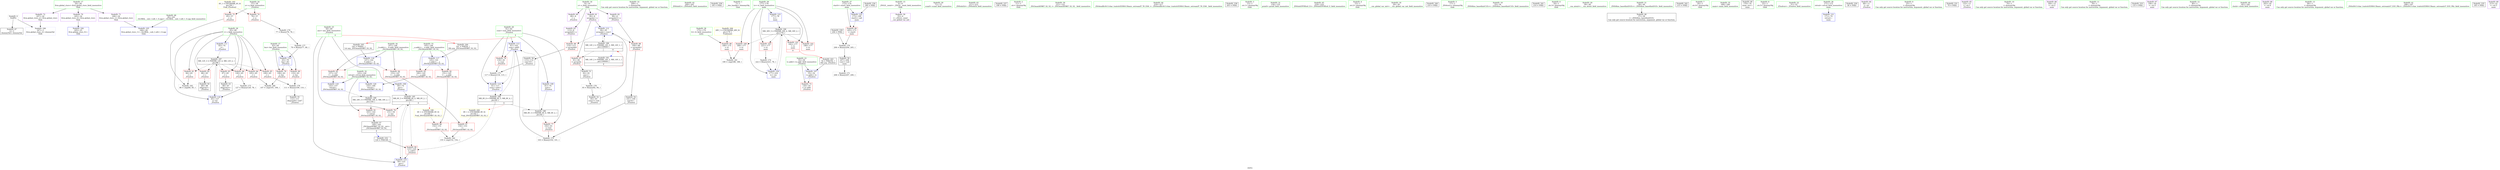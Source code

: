 digraph "SVFG" {
	label="SVFG";

	Node0x55af46335e50 [shape=record,color=grey,label="{NodeID: 0\nNullPtr}"];
	Node0x55af46335e50 -> Node0x55af4634c830[style=solid];
	Node0x55af46335e50 -> Node0x55af4634c970[style=solid];
	Node0x55af46355e50 [shape=record,color=grey,label="{NodeID: 180\n107 = cmp(105, 106, )\n}"];
	Node0x55af4634d210 [shape=record,color=red,label="{NodeID: 97\n154\<--153\n\<--\n_ZSt3maxIiERKT_S2_S2_\n}"];
	Node0x55af4634d210 -> Node0x55af46356150[style=solid];
	Node0x55af4634a9a0 [shape=record,color=green,label="{NodeID: 14\n209\<--1\n\<--dummyObj\nCan only get source location for instruction, argument, global var or function.}"];
	Node0x55af4634cdb0 [shape=record,color=blue,label="{NodeID: 111\n65\<--74\ni\<--\n_Z5solvei\n}"];
	Node0x55af4634cdb0 -> Node0x55af4635c850[style=dashed];
	Node0x55af4634b6b0 [shape=record,color=green,label="{NodeID: 28\n65\<--66\ni\<--i_field_insensitive\n_Z5solvei\n}"];
	Node0x55af4634b6b0 -> Node0x55af4634f4e0[style=solid];
	Node0x55af4634b6b0 -> Node0x55af4634f5b0[style=solid];
	Node0x55af4634b6b0 -> Node0x55af4634f680[style=solid];
	Node0x55af4634b6b0 -> Node0x55af4634f750[style=solid];
	Node0x55af4634b6b0 -> Node0x55af4634f820[style=solid];
	Node0x55af4634b6b0 -> Node0x55af4634f8f0[style=solid];
	Node0x55af4634b6b0 -> Node0x55af4634cdb0[style=solid];
	Node0x55af4634b6b0 -> Node0x55af46352200[style=solid];
	Node0x55af4634c330 [shape=record,color=green,label="{NodeID: 42\n200\<--201\n_ZNSolsEi\<--_ZNSolsEi_field_insensitive\n}"];
	Node0x55af4634e000 [shape=record,color=black,label="{NodeID: 56\n115\<--114\nconv10\<--\n_Z5solvei\n}"];
	Node0x55af4634e000 -> Node0x55af463556d0[style=solid];
	Node0x55af4636ada0 [shape=record,color=black,label="{NodeID: 236\n195 = PHI()\n}"];
	Node0x55af4634eb60 [shape=record,color=purple,label="{NodeID: 70\n245\<--24\nllvm.global_ctors_0\<--llvm.global_ctors\nGlob }"];
	Node0x55af4634eb60 -> Node0x55af4634d7c0[style=solid];
	Node0x55af4634f750 [shape=record,color=red,label="{NodeID: 84\n105\<--65\n\<--i\n_Z5solvei\n}"];
	Node0x55af4634f750 -> Node0x55af46355e50[style=solid];
	Node0x55af463499a0 [shape=record,color=green,label="{NodeID: 1\n7\<--1\n__dso_handle\<--dummyObj\nGlob }"];
	Node0x55af46355fd0 [shape=record,color=grey,label="{NodeID: 181\n190 = cmp(188, 189, )\n}"];
	Node0x55af4634d2e0 [shape=record,color=red,label="{NodeID: 98\n205\<--173\n\<--startt\nmain\n}"];
	Node0x55af4634d2e0 -> Node0x55af46354f50[style=solid];
	Node0x55af4634aaa0 [shape=record,color=green,label="{NodeID: 15\n4\<--6\n_ZStL8__ioinit\<--_ZStL8__ioinit_field_insensitive\nGlob }"];
	Node0x55af4634aaa0 -> Node0x55af4634e270[style=solid];
	Node0x55af4634ce80 [shape=record,color=blue,label="{NodeID: 112\n90\<--95\narrayidx\<--conv1\n_Z5solvei\n}"];
	Node0x55af4634ce80 -> Node0x55af4634fa90[style=dashed];
	Node0x55af4634ce80 -> Node0x55af4634fb60[style=dashed];
	Node0x55af4634ce80 -> Node0x55af4635cd50[style=dashed];
	Node0x55af4634b780 [shape=record,color=green,label="{NodeID: 29\n71\<--72\nscanf\<--scanf_field_insensitive\n}"];
	Node0x55af4634c430 [shape=record,color=green,label="{NodeID: 43\n211\<--212\n_ZNSolsEd\<--_ZNSolsEd_field_insensitive\n}"];
	Node0x55af4634e0d0 [shape=record,color=black,label="{NodeID: 57\n140\<--163\n_ZSt3maxIiERKT_S2_S2__ret\<--\n_ZSt3maxIiERKT_S2_S2_\n|{<s0>4}}"];
	Node0x55af4634e0d0:s0 -> Node0x55af4636a940[style=solid,color=blue];
	Node0x55af4636aea0 [shape=record,color=black,label="{NodeID: 237\n199 = PHI()\n}"];
	Node0x55af4634ec60 [shape=record,color=purple,label="{NodeID: 71\n246\<--24\nllvm.global_ctors_1\<--llvm.global_ctors\nGlob }"];
	Node0x55af4634ec60 -> Node0x55af4634d8c0[style=solid];
	Node0x55af4634f820 [shape=record,color=red,label="{NodeID: 85\n109\<--65\n\<--i\n_Z5solvei\n}"];
	Node0x55af4634f820 -> Node0x55af46355b50[style=solid];
	Node0x55af46349a30 [shape=record,color=green,label="{NodeID: 2\n11\<--1\n.str\<--dummyObj\nGlob }"];
	Node0x55af46356150 [shape=record,color=grey,label="{NodeID: 182\n155 = cmp(152, 154, )\n}"];
	Node0x55af4634d3b0 [shape=record,color=red,label="{NodeID: 99\n189\<--175\n\<--tt\nmain\n}"];
	Node0x55af4634d3b0 -> Node0x55af46355fd0[style=solid];
	Node0x55af4634aba0 [shape=record,color=green,label="{NodeID: 16\n8\<--10\ns\<--s_field_insensitive\nGlob }"];
	Node0x55af4634aba0 -> Node0x55af4634e340[style=solid];
	Node0x55af4634aba0 -> Node0x55af4634e410[style=solid];
	Node0x55af4634aba0 -> Node0x55af4634e4e0[style=solid];
	Node0x55af4634aba0 -> Node0x55af4634e5b0[style=solid];
	Node0x55af4634cf50 [shape=record,color=blue,label="{NodeID: 113\n61\<--103\nsum\<--add5\n_Z5solvei\n}"];
	Node0x55af4634cf50 -> Node0x55af4634f270[style=dashed];
	Node0x55af4634cf50 -> Node0x55af4634d020[style=dashed];
	Node0x55af4634cf50 -> Node0x55af4635b950[style=dashed];
	Node0x55af4634b880 [shape=record,color=green,label="{NodeID: 30\n121\<--122\n_ZSt3maxIiERKT_S2_S2_\<--_ZSt3maxIiERKT_S2_S2__field_insensitive\n}"];
	Node0x55af4634c530 [shape=record,color=green,label="{NodeID: 44\n216\<--217\n_ZSt4endlIcSt11char_traitsIcEERSt13basic_ostreamIT_T0_ES6_\<--_ZSt4endlIcSt11char_traitsIcEERSt13basic_ostreamIT_T0_ES6__field_insensitive\n}"];
	Node0x55af4634e1a0 [shape=record,color=black,label="{NodeID: 58\n207\<--206\nconv\<--sub\nmain\n}"];
	Node0x55af4634e1a0 -> Node0x55af463550d0[style=solid];
	Node0x55af4636afa0 [shape=record,color=black,label="{NodeID: 238\n203 = PHI()\n}"];
	Node0x55af4634ed60 [shape=record,color=purple,label="{NodeID: 72\n247\<--24\nllvm.global_ctors_2\<--llvm.global_ctors\nGlob }"];
	Node0x55af4634ed60 -> Node0x55af4634c970[style=solid];
	Node0x55af4634f8f0 [shape=record,color=red,label="{NodeID: 86\n126\<--65\n\<--i\n_Z5solvei\n}"];
	Node0x55af4634f8f0 -> Node0x55af463553d0[style=solid];
	Node0x55af46349ac0 [shape=record,color=green,label="{NodeID: 3\n13\<--1\n.str.1\<--dummyObj\nGlob }"];
	Node0x55af463562d0 [shape=record,color=grey,label="{NodeID: 183\n86 = cmp(84, 85, )\n}"];
	Node0x55af4634d480 [shape=record,color=red,label="{NodeID: 100\n188\<--177\n\<--tc\nmain\n}"];
	Node0x55af4634d480 -> Node0x55af46355fd0[style=solid];
	Node0x55af4634aca0 [shape=record,color=green,label="{NodeID: 17\n24\<--28\nllvm.global_ctors\<--llvm.global_ctors_field_insensitive\nGlob }"];
	Node0x55af4634aca0 -> Node0x55af4634eb60[style=solid];
	Node0x55af4634aca0 -> Node0x55af4634ec60[style=solid];
	Node0x55af4634aca0 -> Node0x55af4634ed60[style=solid];
	Node0x55af4634d020 [shape=record,color=blue,label="{NodeID: 114\n61\<--117\nsum\<--sub11\n_Z5solvei\n}"];
	Node0x55af4634d020 -> Node0x55af4635b950[style=dashed];
	Node0x55af4634b980 [shape=record,color=green,label="{NodeID: 31\n134\<--135\nprintf\<--printf_field_insensitive\n}"];
	Node0x55af4634c630 [shape=record,color=green,label="{NodeID: 45\n218\<--219\n_ZNSolsEPFRSoS_E\<--_ZNSolsEPFRSoS_E_field_insensitive\n}"];
	Node0x55af4634e270 [shape=record,color=purple,label="{NodeID: 59\n35\<--4\n\<--_ZStL8__ioinit\n__cxx_global_var_init\n}"];
	Node0x55af4636b0a0 [shape=record,color=black,label="{NodeID: 239\n204 = PHI()\n}"];
	Node0x55af4636b0a0 -> Node0x55af46354f50[style=solid];
	Node0x55af4634ee60 [shape=record,color=red,label="{NodeID: 73\n130\<--55\n\<--tc.addr\n_Z5solvei\n}"];
	Node0x55af46354f50 [shape=record,color=grey,label="{NodeID: 170\n206 = Binary(204, 205, )\n}"];
	Node0x55af46354f50 -> Node0x55af4634e1a0[style=solid];
	Node0x55af4634f9c0 [shape=record,color=red,label="{NodeID: 87\n91\<--90\n\<--arrayidx\n_Z5solvei\n}"];
	Node0x55af4634f9c0 -> Node0x55af4634dbf0[style=solid];
	Node0x55af46349b50 [shape=record,color=green,label="{NodeID: 4\n15\<--1\n.str.2\<--dummyObj\nGlob }"];
	Node0x55af4635b950 [shape=record,color=black,label="{NodeID: 184\nMR_8V_6 = PHI(MR_8V_5, MR_8V_4, )\npts\{62 \}\n|{|<s2>4}}"];
	Node0x55af4635b950 -> Node0x55af4634fc30[style=dashed];
	Node0x55af4635b950 -> Node0x55af4635c350[style=dashed];
	Node0x55af4635b950:s2 -> Node0x55af463602c0[style=dashed,color=red];
	Node0x55af4634d550 [shape=record,color=red,label="{NodeID: 101\n192\<--177\n\<--tc\nmain\n|{<s0>8}}"];
	Node0x55af4634d550:s0 -> Node0x55af4636b470[style=solid,color=red];
	Node0x55af4634ada0 [shape=record,color=green,label="{NodeID: 18\n29\<--30\n__cxx_global_var_init\<--__cxx_global_var_init_field_insensitive\n}"];
	Node0x55af46352130 [shape=record,color=blue,label="{NodeID: 115\n59\<--123\nans\<--\n_Z5solvei\n}"];
	Node0x55af46352130 -> Node0x55af4635be50[style=dashed];
	Node0x55af4634ba80 [shape=record,color=green,label="{NodeID: 32\n143\<--144\nretval\<--retval_field_insensitive\n_ZSt3maxIiERKT_S2_S2_\n}"];
	Node0x55af4634ba80 -> Node0x55af4634fd00[style=solid];
	Node0x55af4634ba80 -> Node0x55af46352470[style=solid];
	Node0x55af4634ba80 -> Node0x55af46352540[style=solid];
	Node0x55af4634c730 [shape=record,color=green,label="{NodeID: 46\n26\<--241\n_GLOBAL__sub_I_wifi_1_0.cpp\<--_GLOBAL__sub_I_wifi_1_0.cpp_field_insensitive\n}"];
	Node0x55af4634c730 -> Node0x55af4634d8c0[style=solid];
	Node0x55af4634e340 [shape=record,color=purple,label="{NodeID: 60\n69\<--8\n\<--s\n_Z5solvei\n}"];
	Node0x55af4636b1a0 [shape=record,color=black,label="{NodeID: 240\n210 = PHI()\n}"];
	Node0x55af4634ef30 [shape=record,color=red,label="{NodeID: 74\n76\<--57\n\<--n\n_Z5solvei\n}"];
	Node0x55af4634ef30 -> Node0x55af46355cd0[style=solid];
	Node0x55af463550d0 [shape=record,color=grey,label="{NodeID: 171\n208 = Binary(207, 209, )\n}"];
	Node0x55af4634fa90 [shape=record,color=red,label="{NodeID: 88\n100\<--99\n\<--arrayidx3\n_Z5solvei\n}"];
	Node0x55af4634fa90 -> Node0x55af4634de60[style=solid];
	Node0x55af4634a460 [shape=record,color=green,label="{NodeID: 5\n17\<--1\n_ZSt4cerr\<--dummyObj\nGlob }"];
	Node0x55af4635be50 [shape=record,color=black,label="{NodeID: 185\nMR_6V_3 = PHI(MR_6V_4, MR_6V_2, )\npts\{60 \}\n|{|<s3>4}}"];
	Node0x55af4635be50 -> Node0x55af4634f0d0[style=dashed];
	Node0x55af4635be50 -> Node0x55af4634fc30[style=dashed];
	Node0x55af4635be50 -> Node0x55af46352130[style=dashed];
	Node0x55af4635be50:s3 -> Node0x55af463601b0[style=dashed,color=red];
	Node0x55af4634d620 [shape=record,color=red,label="{NodeID: 102\n198\<--177\n\<--tc\nmain\n}"];
	Node0x55af4634aea0 [shape=record,color=green,label="{NodeID: 19\n33\<--34\n_ZNSt8ios_base4InitC1Ev\<--_ZNSt8ios_base4InitC1Ev_field_insensitive\n}"];
	Node0x55af463601b0 [shape=record,color=yellow,style=double,label="{NodeID: 199\n6V_1 = ENCHI(MR_6V_0)\npts\{60 \}\nFun[_ZSt3maxIiERKT_S2_S2_]}"];
	Node0x55af463601b0 -> Node0x55af4634d140[style=dashed];
	Node0x55af46352200 [shape=record,color=blue,label="{NodeID: 116\n65\<--127\ni\<--inc\n_Z5solvei\n}"];
	Node0x55af46352200 -> Node0x55af4635c850[style=dashed];
	Node0x55af4634bb50 [shape=record,color=green,label="{NodeID: 33\n145\<--146\n__a.addr\<--__a.addr_field_insensitive\n_ZSt3maxIiERKT_S2_S2_\n}"];
	Node0x55af4634bb50 -> Node0x55af4634fdd0[style=solid];
	Node0x55af4634bb50 -> Node0x55af4634fea0[style=solid];
	Node0x55af4634bb50 -> Node0x55af463522d0[style=solid];
	Node0x55af4634c830 [shape=record,color=black,label="{NodeID: 47\n2\<--3\ndummyVal\<--dummyVal\n}"];
	Node0x55af4634e410 [shape=record,color=purple,label="{NodeID: 61\n90\<--8\narrayidx\<--s\n_Z5solvei\n}"];
	Node0x55af4634e410 -> Node0x55af4634f9c0[style=solid];
	Node0x55af4634e410 -> Node0x55af4634ce80[style=solid];
	Node0x55af4636b2a0 [shape=record,color=black,label="{NodeID: 241\n214 = PHI()\n}"];
	Node0x55af4634f000 [shape=record,color=red,label="{NodeID: 75\n85\<--57\n\<--n\n_Z5solvei\n}"];
	Node0x55af4634f000 -> Node0x55af463562d0[style=solid];
	Node0x55af46355250 [shape=record,color=grey,label="{NodeID: 172\n103 = Binary(102, 101, )\n}"];
	Node0x55af46355250 -> Node0x55af4634cf50[style=solid];
	Node0x55af4634fb60 [shape=record,color=red,label="{NodeID: 89\n114\<--113\n\<--arrayidx9\n_Z5solvei\n}"];
	Node0x55af4634fb60 -> Node0x55af4634e000[style=solid];
	Node0x55af4634a4f0 [shape=record,color=green,label="{NodeID: 6\n18\<--1\n.str.3\<--dummyObj\nGlob }"];
	Node0x55af4635c350 [shape=record,color=black,label="{NodeID: 186\nMR_8V_3 = PHI(MR_8V_6, MR_8V_2, )\npts\{62 \}\n}"];
	Node0x55af4635c350 -> Node0x55af4634f1a0[style=dashed];
	Node0x55af4635c350 -> Node0x55af4634cf50[style=dashed];
	Node0x55af4634d6f0 [shape=record,color=red,label="{NodeID: 103\n221\<--177\n\<--tc\nmain\n}"];
	Node0x55af4634d6f0 -> Node0x55af46355550[style=solid];
	Node0x55af4634afa0 [shape=record,color=green,label="{NodeID: 20\n39\<--40\n__cxa_atexit\<--__cxa_atexit_field_insensitive\n}"];
	Node0x55af463602c0 [shape=record,color=yellow,style=double,label="{NodeID: 200\n8V_1 = ENCHI(MR_8V_0)\npts\{62 \}\nFun[_ZSt3maxIiERKT_S2_S2_]}"];
	Node0x55af463602c0 -> Node0x55af4634d210[style=dashed];
	Node0x55af463522d0 [shape=record,color=blue,label="{NodeID: 117\n145\<--141\n__a.addr\<--__a\n_ZSt3maxIiERKT_S2_S2_\n}"];
	Node0x55af463522d0 -> Node0x55af4634fdd0[style=dashed];
	Node0x55af463522d0 -> Node0x55af4634fea0[style=dashed];
	Node0x55af4634bc20 [shape=record,color=green,label="{NodeID: 34\n147\<--148\n__b.addr\<--__b.addr_field_insensitive\n_ZSt3maxIiERKT_S2_S2_\n}"];
	Node0x55af4634bc20 -> Node0x55af4634ff70[style=solid];
	Node0x55af4634bc20 -> Node0x55af46350040[style=solid];
	Node0x55af4634bc20 -> Node0x55af463523a0[style=solid];
	Node0x55af4634d950 [shape=record,color=black,label="{NodeID: 48\n37\<--38\n\<--_ZNSt8ios_base4InitD1Ev\nCan only get source location for instruction, argument, global var or function.}"];
	Node0x55af4634e4e0 [shape=record,color=purple,label="{NodeID: 62\n99\<--8\narrayidx3\<--s\n_Z5solvei\n}"];
	Node0x55af4634e4e0 -> Node0x55af4634fa90[style=solid];
	Node0x55af4636b3a0 [shape=record,color=black,label="{NodeID: 242\n215 = PHI()\n}"];
	Node0x55af4634f0d0 [shape=record,color=red,label="{NodeID: 76\n131\<--59\n\<--ans\n_Z5solvei\n}"];
	Node0x55af463553d0 [shape=record,color=grey,label="{NodeID: 173\n127 = Binary(126, 78, )\n}"];
	Node0x55af463553d0 -> Node0x55af46352200[style=solid];
	Node0x55af4634fc30 [shape=record,color=red,label="{NodeID: 90\n123\<--120\n\<--call12\n_Z5solvei\n}"];
	Node0x55af4634fc30 -> Node0x55af46352130[style=solid];
	Node0x55af4634a580 [shape=record,color=green,label="{NodeID: 7\n20\<--1\n.str.4\<--dummyObj\nGlob }"];
	Node0x55af4635c850 [shape=record,color=black,label="{NodeID: 187\nMR_12V_3 = PHI(MR_12V_4, MR_12V_2, )\npts\{66 \}\n}"];
	Node0x55af4635c850 -> Node0x55af4634f4e0[style=dashed];
	Node0x55af4635c850 -> Node0x55af4634f5b0[style=dashed];
	Node0x55af4635c850 -> Node0x55af4634f680[style=dashed];
	Node0x55af4635c850 -> Node0x55af4634f750[style=dashed];
	Node0x55af4635c850 -> Node0x55af4634f820[style=dashed];
	Node0x55af4635c850 -> Node0x55af4634f8f0[style=dashed];
	Node0x55af4635c850 -> Node0x55af46352200[style=dashed];
	Node0x55af4634d7c0 [shape=record,color=blue,label="{NodeID: 104\n245\<--25\nllvm.global_ctors_0\<--\nGlob }"];
	Node0x55af4634b0a0 [shape=record,color=green,label="{NodeID: 21\n38\<--44\n_ZNSt8ios_base4InitD1Ev\<--_ZNSt8ios_base4InitD1Ev_field_insensitive\n}"];
	Node0x55af4634b0a0 -> Node0x55af4634d950[style=solid];
	Node0x55af463523a0 [shape=record,color=blue,label="{NodeID: 118\n147\<--142\n__b.addr\<--__b\n_ZSt3maxIiERKT_S2_S2_\n}"];
	Node0x55af463523a0 -> Node0x55af4634ff70[style=dashed];
	Node0x55af463523a0 -> Node0x55af46350040[style=dashed];
	Node0x55af4634bcf0 [shape=record,color=green,label="{NodeID: 35\n168\<--169\nmain\<--main_field_insensitive\n}"];
	Node0x55af4634da50 [shape=record,color=black,label="{NodeID: 49\n170\<--74\nmain_ret\<--\nmain\n}"];
	Node0x55af4634e5b0 [shape=record,color=purple,label="{NodeID: 63\n113\<--8\narrayidx9\<--s\n_Z5solvei\n}"];
	Node0x55af4634e5b0 -> Node0x55af4634fb60[style=solid];
	Node0x55af4636b470 [shape=record,color=black,label="{NodeID: 243\n54 = PHI(192, )\n0th arg _Z5solvei }"];
	Node0x55af4636b470 -> Node0x55af4634ca70[style=solid];
	Node0x55af4634f1a0 [shape=record,color=red,label="{NodeID: 77\n102\<--61\n\<--sum\n_Z5solvei\n}"];
	Node0x55af4634f1a0 -> Node0x55af46355250[style=solid];
	Node0x55af46355550 [shape=record,color=grey,label="{NodeID: 174\n222 = Binary(221, 78, )\n}"];
	Node0x55af46355550 -> Node0x55af46352880[style=solid];
	Node0x55af4634fd00 [shape=record,color=red,label="{NodeID: 91\n163\<--143\n\<--retval\n_ZSt3maxIiERKT_S2_S2_\n}"];
	Node0x55af4634fd00 -> Node0x55af4634e0d0[style=solid];
	Node0x55af4634a610 [shape=record,color=green,label="{NodeID: 8\n22\<--1\n.str.5\<--dummyObj\nGlob }"];
	Node0x55af4635cd50 [shape=record,color=black,label="{NodeID: 188\nMR_14V_2 = PHI(MR_14V_3, MR_14V_1, )\npts\{100000 \}\n|{|<s2>8}}"];
	Node0x55af4635cd50 -> Node0x55af4634f9c0[style=dashed];
	Node0x55af4635cd50 -> Node0x55af4634ce80[style=dashed];
	Node0x55af4635cd50:s2 -> Node0x55af4635dc50[style=dashed,color=blue];
	Node0x55af4634d8c0 [shape=record,color=blue,label="{NodeID: 105\n246\<--26\nllvm.global_ctors_1\<--_GLOBAL__sub_I_wifi_1_0.cpp\nGlob }"];
	Node0x55af4634b1a0 [shape=record,color=green,label="{NodeID: 22\n51\<--52\n_Z5solvei\<--_Z5solvei_field_insensitive\n}"];
	Node0x55af46352470 [shape=record,color=blue,label="{NodeID: 119\n143\<--157\nretval\<--\n_ZSt3maxIiERKT_S2_S2_\n}"];
	Node0x55af46352470 -> Node0x55af4635d250[style=dashed];
	Node0x55af4634bdf0 [shape=record,color=green,label="{NodeID: 36\n171\<--172\nretval\<--retval_field_insensitive\nmain\n}"];
	Node0x55af4634bdf0 -> Node0x55af46352610[style=solid];
	Node0x55af4634db20 [shape=record,color=black,label="{NodeID: 50\n89\<--88\nidxprom\<--\n_Z5solvei\n}"];
	Node0x55af46114110 [shape=record,color=black,label="{NodeID: 230\n36 = PHI()\n}"];
	Node0x55af4634e680 [shape=record,color=purple,label="{NodeID: 64\n68\<--11\n\<--.str\n_Z5solvei\n}"];
	Node0x55af4636b630 [shape=record,color=black,label="{NodeID: 244\n141 = PHI(59, )\n0th arg _ZSt3maxIiERKT_S2_S2_ }"];
	Node0x55af4636b630 -> Node0x55af463522d0[style=solid];
	Node0x55af4634f270 [shape=record,color=red,label="{NodeID: 78\n116\<--61\n\<--sum\n_Z5solvei\n}"];
	Node0x55af4634f270 -> Node0x55af463556d0[style=solid];
	Node0x55af463556d0 [shape=record,color=grey,label="{NodeID: 175\n117 = Binary(116, 115, )\n}"];
	Node0x55af463556d0 -> Node0x55af4634d020[style=solid];
	Node0x55af4634fdd0 [shape=record,color=red,label="{NodeID: 92\n151\<--145\n\<--__a.addr\n_ZSt3maxIiERKT_S2_S2_\n}"];
	Node0x55af4634fdd0 -> Node0x55af4634d140[style=solid];
	Node0x55af4634a6a0 [shape=record,color=green,label="{NodeID: 9\n25\<--1\n\<--dummyObj\nCan only get source location for instruction, argument, global var or function.}"];
	Node0x55af4635d250 [shape=record,color=black,label="{NodeID: 189\nMR_18V_3 = PHI(MR_18V_4, MR_18V_2, )\npts\{144 \}\n}"];
	Node0x55af4635d250 -> Node0x55af4634fd00[style=dashed];
	Node0x55af4634c970 [shape=record,color=blue, style = dotted,label="{NodeID: 106\n247\<--3\nllvm.global_ctors_2\<--dummyVal\nGlob }"];
	Node0x55af4634b2a0 [shape=record,color=green,label="{NodeID: 23\n55\<--56\ntc.addr\<--tc.addr_field_insensitive\n_Z5solvei\n}"];
	Node0x55af4634b2a0 -> Node0x55af4634ee60[style=solid];
	Node0x55af4634b2a0 -> Node0x55af4634ca70[style=solid];
	Node0x55af46352540 [shape=record,color=blue,label="{NodeID: 120\n143\<--160\nretval\<--\n_ZSt3maxIiERKT_S2_S2_\n}"];
	Node0x55af46352540 -> Node0x55af4635d250[style=dashed];
	Node0x55af4634bec0 [shape=record,color=green,label="{NodeID: 37\n173\<--174\nstartt\<--startt_field_insensitive\nmain\n}"];
	Node0x55af4634bec0 -> Node0x55af4634d2e0[style=solid];
	Node0x55af4634bec0 -> Node0x55af463526e0[style=solid];
	Node0x55af4634dbf0 [shape=record,color=black,label="{NodeID: 51\n92\<--91\nconv\<--\n_Z5solvei\n}"];
	Node0x55af4634dbf0 -> Node0x55af46355850[style=solid];
	Node0x55af4636a840 [shape=record,color=black,label="{NodeID: 231\n70 = PHI()\n}"];
	Node0x55af4634e750 [shape=record,color=purple,label="{NodeID: 65\n132\<--13\n\<--.str.1\n_Z5solvei\n}"];
	Node0x55af4636b770 [shape=record,color=black,label="{NodeID: 245\n142 = PHI(61, )\n1st arg _ZSt3maxIiERKT_S2_S2_ }"];
	Node0x55af4636b770 -> Node0x55af463523a0[style=solid];
	Node0x55af4634f340 [shape=record,color=red,label="{NodeID: 79\n106\<--63\n\<--len\n_Z5solvei\n}"];
	Node0x55af4634f340 -> Node0x55af46355e50[style=solid];
	Node0x55af46355850 [shape=record,color=grey,label="{NodeID: 176\n93 = Binary(92, 94, )\n}"];
	Node0x55af46355850 -> Node0x55af4634dcc0[style=solid];
	Node0x55af4634fea0 [shape=record,color=red,label="{NodeID: 93\n160\<--145\n\<--__a.addr\n_ZSt3maxIiERKT_S2_S2_\n}"];
	Node0x55af4634fea0 -> Node0x55af46352540[style=solid];
	Node0x55af4634a730 [shape=record,color=green,label="{NodeID: 10\n74\<--1\n\<--dummyObj\nCan only get source location for instruction, argument, global var or function.}"];
	Node0x55af4635d750 [shape=record,color=black,label="{NodeID: 190\nMR_30V_3 = PHI(MR_30V_4, MR_30V_2, )\npts\{178 \}\n}"];
	Node0x55af4635d750 -> Node0x55af4634d480[style=dashed];
	Node0x55af4635d750 -> Node0x55af4634d550[style=dashed];
	Node0x55af4635d750 -> Node0x55af4634d620[style=dashed];
	Node0x55af4635d750 -> Node0x55af4634d6f0[style=dashed];
	Node0x55af4635d750 -> Node0x55af46352880[style=dashed];
	Node0x55af4634ca70 [shape=record,color=blue,label="{NodeID: 107\n55\<--54\ntc.addr\<--tc\n_Z5solvei\n}"];
	Node0x55af4634ca70 -> Node0x55af4634ee60[style=dashed];
	Node0x55af4634b370 [shape=record,color=green,label="{NodeID: 24\n57\<--58\nn\<--n_field_insensitive\n_Z5solvei\n}"];
	Node0x55af4634b370 -> Node0x55af4634ef30[style=solid];
	Node0x55af4634b370 -> Node0x55af4634f000[style=solid];
	Node0x55af46352610 [shape=record,color=blue,label="{NodeID: 121\n171\<--74\nretval\<--\nmain\n}"];
	Node0x55af4634bf90 [shape=record,color=green,label="{NodeID: 38\n175\<--176\ntt\<--tt_field_insensitive\nmain\n}"];
	Node0x55af4634bf90 -> Node0x55af4634d3b0[style=solid];
	Node0x55af4634dcc0 [shape=record,color=black,label="{NodeID: 52\n95\<--93\nconv1\<--sub\n_Z5solvei\n}"];
	Node0x55af4634dcc0 -> Node0x55af4634ce80[style=solid];
	Node0x55af4636a940 [shape=record,color=black,label="{NodeID: 232\n120 = PHI(140, )\n}"];
	Node0x55af4636a940 -> Node0x55af4634fc30[style=solid];
	Node0x55af4634e820 [shape=record,color=purple,label="{NodeID: 66\n184\<--15\n\<--.str.2\nmain\n}"];
	Node0x55af4634f410 [shape=record,color=red,label="{NodeID: 80\n110\<--63\n\<--len\n_Z5solvei\n}"];
	Node0x55af4634f410 -> Node0x55af46355b50[style=solid];
	Node0x55af463559d0 [shape=record,color=grey,label="{NodeID: 177\n79 = Binary(77, 80, )\n}"];
	Node0x55af463559d0 -> Node0x55af4634cce0[style=solid];
	Node0x55af4634ff70 [shape=record,color=red,label="{NodeID: 94\n153\<--147\n\<--__b.addr\n_ZSt3maxIiERKT_S2_S2_\n}"];
	Node0x55af4634ff70 -> Node0x55af4634d210[style=solid];
	Node0x55af4634a7c0 [shape=record,color=green,label="{NodeID: 11\n78\<--1\n\<--dummyObj\nCan only get source location for instruction, argument, global var or function.}"];
	Node0x55af4635dc50 [shape=record,color=black,label="{NodeID: 191\nMR_14V_2 = PHI(MR_14V_3, MR_14V_1, )\npts\{100000 \}\n|{<s0>8}}"];
	Node0x55af4635dc50:s0 -> Node0x55af4635cd50[style=dashed,color=red];
	Node0x55af4634cb40 [shape=record,color=blue,label="{NodeID: 108\n59\<--74\nans\<--\n_Z5solvei\n}"];
	Node0x55af4634cb40 -> Node0x55af4635be50[style=dashed];
	Node0x55af4634b440 [shape=record,color=green,label="{NodeID: 25\n59\<--60\nans\<--ans_field_insensitive\n_Z5solvei\n|{|<s3>4}}"];
	Node0x55af4634b440 -> Node0x55af4634f0d0[style=solid];
	Node0x55af4634b440 -> Node0x55af4634cb40[style=solid];
	Node0x55af4634b440 -> Node0x55af46352130[style=solid];
	Node0x55af4634b440:s3 -> Node0x55af4636b630[style=solid,color=red];
	Node0x55af463526e0 [shape=record,color=blue,label="{NodeID: 122\n173\<--180\nstartt\<--call\nmain\n}"];
	Node0x55af463526e0 -> Node0x55af4634d2e0[style=dashed];
	Node0x55af4634c060 [shape=record,color=green,label="{NodeID: 39\n177\<--178\ntc\<--tc_field_insensitive\nmain\n}"];
	Node0x55af4634c060 -> Node0x55af4634d480[style=solid];
	Node0x55af4634c060 -> Node0x55af4634d550[style=solid];
	Node0x55af4634c060 -> Node0x55af4634d620[style=solid];
	Node0x55af4634c060 -> Node0x55af4634d6f0[style=solid];
	Node0x55af4634c060 -> Node0x55af463527b0[style=solid];
	Node0x55af4634c060 -> Node0x55af46352880[style=solid];
	Node0x55af4634dd90 [shape=record,color=black,label="{NodeID: 53\n98\<--97\nidxprom2\<--\n_Z5solvei\n}"];
	Node0x55af4636ab30 [shape=record,color=black,label="{NodeID: 233\n133 = PHI()\n}"];
	Node0x55af4634e8f0 [shape=record,color=purple,label="{NodeID: 67\n194\<--18\n\<--.str.3\nmain\n}"];
	Node0x55af4634f4e0 [shape=record,color=red,label="{NodeID: 81\n84\<--65\n\<--i\n_Z5solvei\n}"];
	Node0x55af4634f4e0 -> Node0x55af463562d0[style=solid];
	Node0x55af46355b50 [shape=record,color=grey,label="{NodeID: 178\n111 = Binary(109, 110, )\n}"];
	Node0x55af46355b50 -> Node0x55af4634df30[style=solid];
	Node0x55af46350040 [shape=record,color=red,label="{NodeID: 95\n157\<--147\n\<--__b.addr\n_ZSt3maxIiERKT_S2_S2_\n}"];
	Node0x55af46350040 -> Node0x55af46352470[style=solid];
	Node0x55af4634a850 [shape=record,color=green,label="{NodeID: 12\n80\<--1\n\<--dummyObj\nCan only get source location for instruction, argument, global var or function.}"];
	Node0x55af4634cc10 [shape=record,color=blue,label="{NodeID: 109\n61\<--74\nsum\<--\n_Z5solvei\n}"];
	Node0x55af4634cc10 -> Node0x55af4635c350[style=dashed];
	Node0x55af4634b510 [shape=record,color=green,label="{NodeID: 26\n61\<--62\nsum\<--sum_field_insensitive\n_Z5solvei\n|{|<s5>4}}"];
	Node0x55af4634b510 -> Node0x55af4634f1a0[style=solid];
	Node0x55af4634b510 -> Node0x55af4634f270[style=solid];
	Node0x55af4634b510 -> Node0x55af4634cc10[style=solid];
	Node0x55af4634b510 -> Node0x55af4634cf50[style=solid];
	Node0x55af4634b510 -> Node0x55af4634d020[style=solid];
	Node0x55af4634b510:s5 -> Node0x55af4636b770[style=solid,color=red];
	Node0x55af46360830 [shape=record,color=yellow,style=double,label="{NodeID: 206\n28V_1 = ENCHI(MR_28V_0)\npts\{176 \}\nFun[main]}"];
	Node0x55af46360830 -> Node0x55af4634d3b0[style=dashed];
	Node0x55af463527b0 [shape=record,color=blue,label="{NodeID: 123\n177\<--78\ntc\<--\nmain\n}"];
	Node0x55af463527b0 -> Node0x55af4635d750[style=dashed];
	Node0x55af4634c130 [shape=record,color=green,label="{NodeID: 40\n181\<--182\nclock\<--clock_field_insensitive\n}"];
	Node0x55af4634de60 [shape=record,color=black,label="{NodeID: 54\n101\<--100\nconv4\<--\n_Z5solvei\n}"];
	Node0x55af4634de60 -> Node0x55af46355250[style=solid];
	Node0x55af4636ac00 [shape=record,color=black,label="{NodeID: 234\n180 = PHI()\n}"];
	Node0x55af4636ac00 -> Node0x55af463526e0[style=solid];
	Node0x55af4634e9c0 [shape=record,color=purple,label="{NodeID: 68\n202\<--20\n\<--.str.4\nmain\n}"];
	Node0x55af4634f5b0 [shape=record,color=red,label="{NodeID: 82\n88\<--65\n\<--i\n_Z5solvei\n}"];
	Node0x55af4634f5b0 -> Node0x55af4634db20[style=solid];
	Node0x55af46355cd0 [shape=record,color=grey,label="{NodeID: 179\n77 = Binary(76, 78, )\n}"];
	Node0x55af46355cd0 -> Node0x55af463559d0[style=solid];
	Node0x55af4634d140 [shape=record,color=red,label="{NodeID: 96\n152\<--151\n\<--\n_ZSt3maxIiERKT_S2_S2_\n}"];
	Node0x55af4634d140 -> Node0x55af46356150[style=solid];
	Node0x55af4634a8e0 [shape=record,color=green,label="{NodeID: 13\n94\<--1\n\<--dummyObj\nCan only get source location for instruction, argument, global var or function.}"];
	Node0x55af46351040 [shape=record,color=yellow,style=double,label="{NodeID: 193\n4V_1 = ENCHI(MR_4V_0)\npts\{58 \}\nFun[_Z5solvei]}"];
	Node0x55af46351040 -> Node0x55af4634ef30[style=dashed];
	Node0x55af46351040 -> Node0x55af4634f000[style=dashed];
	Node0x55af4634cce0 [shape=record,color=blue,label="{NodeID: 110\n63\<--79\nlen\<--div\n_Z5solvei\n}"];
	Node0x55af4634cce0 -> Node0x55af4634f340[style=dashed];
	Node0x55af4634cce0 -> Node0x55af4634f410[style=dashed];
	Node0x55af4634b5e0 [shape=record,color=green,label="{NodeID: 27\n63\<--64\nlen\<--len_field_insensitive\n_Z5solvei\n}"];
	Node0x55af4634b5e0 -> Node0x55af4634f340[style=solid];
	Node0x55af4634b5e0 -> Node0x55af4634f410[style=solid];
	Node0x55af4634b5e0 -> Node0x55af4634cce0[style=solid];
	Node0x55af46352880 [shape=record,color=blue,label="{NodeID: 124\n177\<--222\ntc\<--inc\nmain\n}"];
	Node0x55af46352880 -> Node0x55af4635d750[style=dashed];
	Node0x55af4634c230 [shape=record,color=green,label="{NodeID: 41\n196\<--197\n_ZStlsISt11char_traitsIcEERSt13basic_ostreamIcT_ES5_PKc\<--_ZStlsISt11char_traitsIcEERSt13basic_ostreamIcT_ES5_PKc_field_insensitive\n}"];
	Node0x55af4634df30 [shape=record,color=black,label="{NodeID: 55\n112\<--111\nidxprom8\<--sub7\n_Z5solvei\n}"];
	Node0x55af4636acd0 [shape=record,color=black,label="{NodeID: 235\n185 = PHI()\n}"];
	Node0x55af4634ea90 [shape=record,color=purple,label="{NodeID: 69\n213\<--22\n\<--.str.5\nmain\n}"];
	Node0x55af4634f680 [shape=record,color=red,label="{NodeID: 83\n97\<--65\n\<--i\n_Z5solvei\n}"];
	Node0x55af4634f680 -> Node0x55af4634dd90[style=solid];
}
